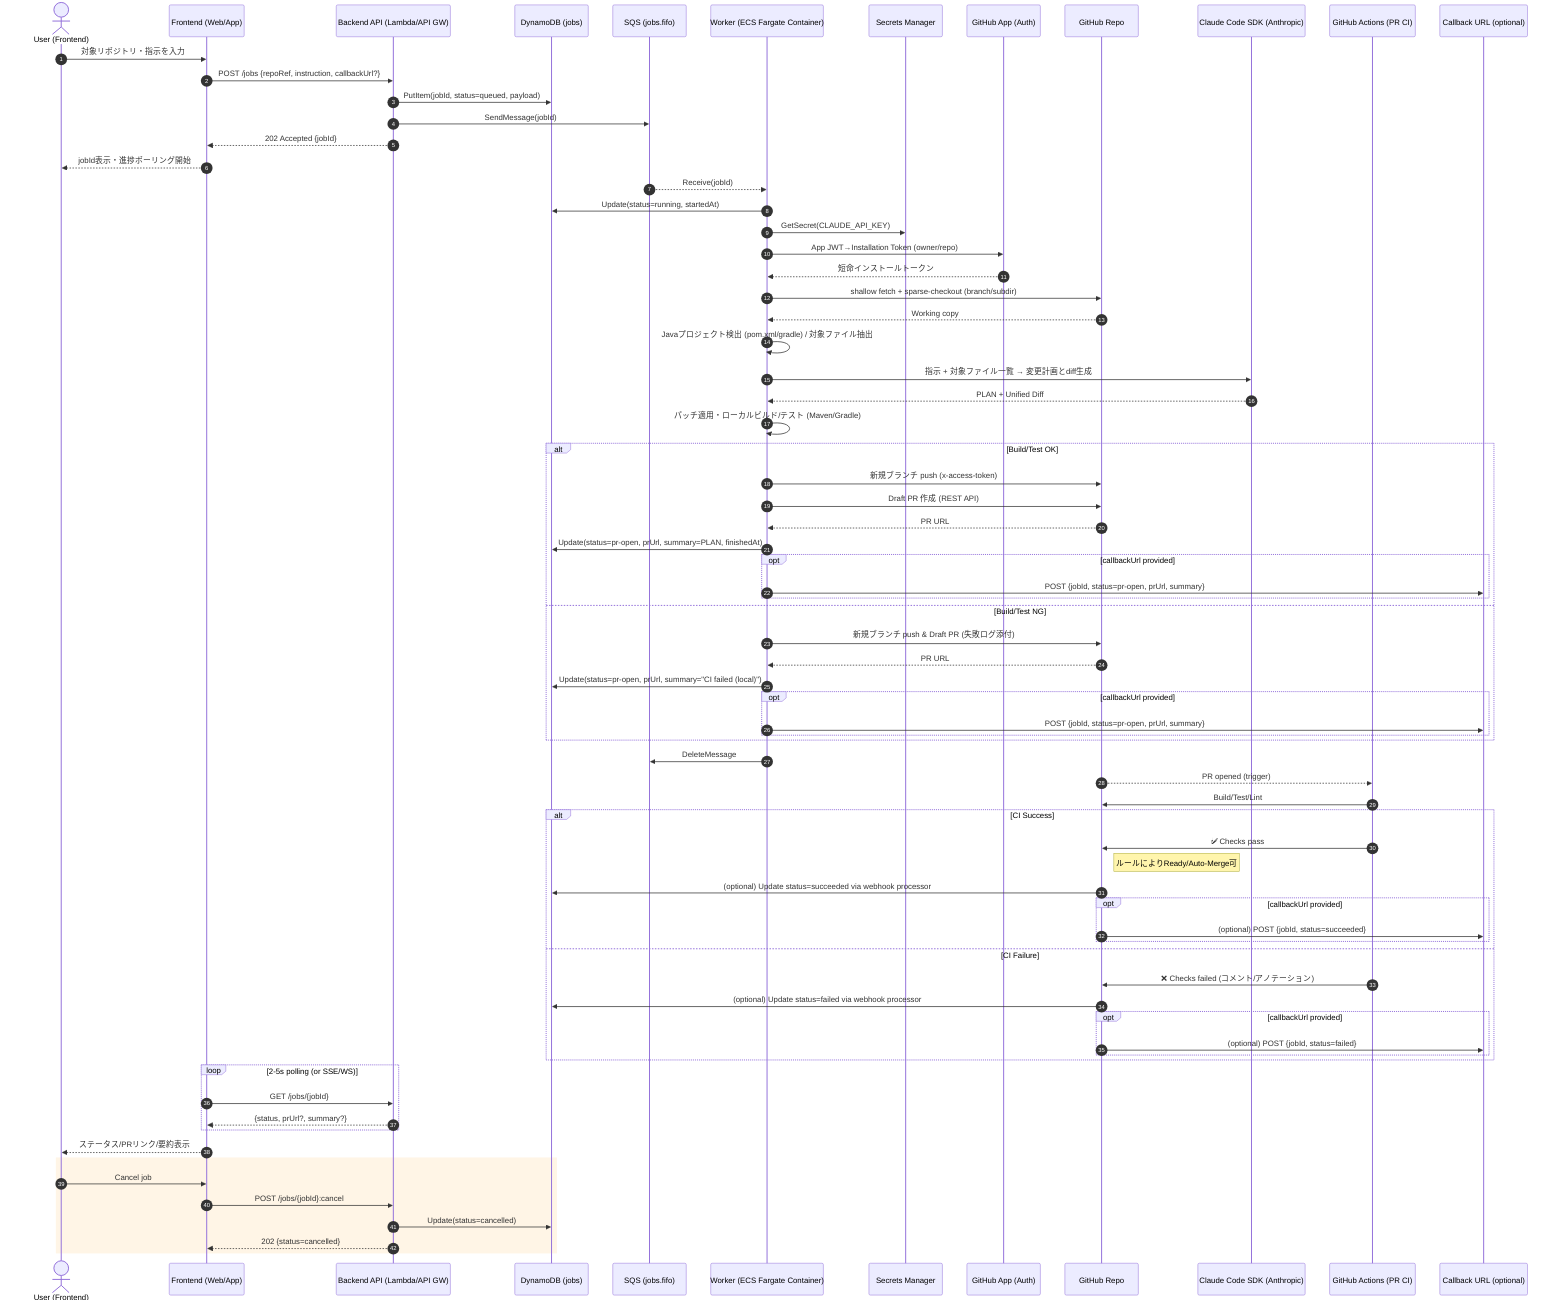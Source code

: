 %% Mermaid sequence diagram placeholder
sequenceDiagram
    autonumber
    %% == Participants ==
    actor U as User (Frontend)
    participant FE as Frontend (Web/App)
    participant API as Backend API (Lambda/API GW)
    participant DDB as DynamoDB (jobs)
    participant Q as SQS (jobs.fifo)
    participant W as Worker (ECS Fargate Container)
    participant SEC as Secrets Manager
    participant GHAPP as GitHub App (Auth)
    participant GIT as GitHub Repo
    participant CC as Claude Code SDK (Anthropic)
    participant CI as GitHub Actions (PR CI)
    participant CB as Callback URL (optional)

    %% == Submit ==
    U->>FE: 対象リポジトリ・指示を入力
    FE->>API: POST /jobs {repoRef, instruction, callbackUrl?}
    API->>DDB: PutItem(jobId, status=queued, payload)
    API->>Q: SendMessage(jobId)
    API-->>FE: 202 Accepted {jobId}
    FE-->>U: jobId表示・進捗ポーリング開始

    %% == Worker picks ==
    Q-->>W: Receive(jobId)
    W->>DDB: Update(status=running, startedAt)

    %% == Secrets & Auth ==
    W->>SEC: GetSecret(CLAUDE_API_KEY)
    W->>GHAPP: App JWT→Installation Token (owner/repo)
    GHAPP-->>W: 短命インストールトークン

    %% == Repo checkout ==
    W->>GIT: shallow fetch + sparse-checkout (branch/subdir)
    GIT-->>W: Working copy

    %% == Context build & prompt ==
    W->>W: Javaプロジェクト検出 (pom.xml/gradle) / 対象ファイル抽出
    W->>CC: 指示 + 対象ファイル一覧 → 変更計画とdiff生成
    CC-->>W: PLAN + Unified Diff

    %% == Apply + CI (pre) ==
    W->>W: パッチ適用・ローカルビルド/テスト (Maven/Gradle)
    alt Build/Test OK
        W->>GIT: 新規ブランチ push (x-access-token)
        W->>GIT: Draft PR 作成 (REST API)
        GIT-->>W: PR URL
        W->>DDB: Update(status=pr-open, prUrl, summary=PLAN, finishedAt)
        opt callbackUrl provided
            W->>CB: POST {jobId, status=pr-open, prUrl, summary}
        end
    else Build/Test NG
        W->>GIT: 新規ブランチ push & Draft PR (失敗ログ添付)
        GIT-->>W: PR URL
        W->>DDB: Update(status=pr-open, prUrl, summary="CI failed (local)")
        opt callbackUrl provided
            W->>CB: POST {jobId, status=pr-open, prUrl, summary}
        end
    end
    W->>Q: DeleteMessage

    %% == External CI on PR ==
    GIT-->>CI: PR opened (trigger)
    CI->>GIT: Build/Test/Lint
    alt CI Success
        CI->>GIT: ✅ Checks pass
        note right of GIT: ルールによりReady/Auto-Merge可
        GIT->>DDB: (optional) Update status=succeeded via webhook processor
        opt callbackUrl provided
            GIT->>CB: (optional) POST {jobId, status=succeeded}
        end
    else CI Failure
        CI->>GIT: ❌ Checks failed (コメント/アノテーション)
        GIT->>DDB: (optional) Update status=failed via webhook processor
        opt callbackUrl provided
            GIT->>CB: (optional) POST {jobId, status=failed}
        end
    end

    %% == User checks progress ==
    loop 2-5s polling (or SSE/WS)
        FE->>API: GET /jobs/{jobId}
        API-->>FE: {status, prUrl?, summary?}
    end
    FE-->>U: ステータス/PRリンク/要約表示

    %% == Cancel (optional) ==
    rect rgb(255,245,230)
    U->>FE: Cancel job
    FE->>API: POST /jobs/{jobId}:cancel
    API->>DDB: Update(status=cancelled)
    API-->>FE: 202 {status=cancelled}
    end